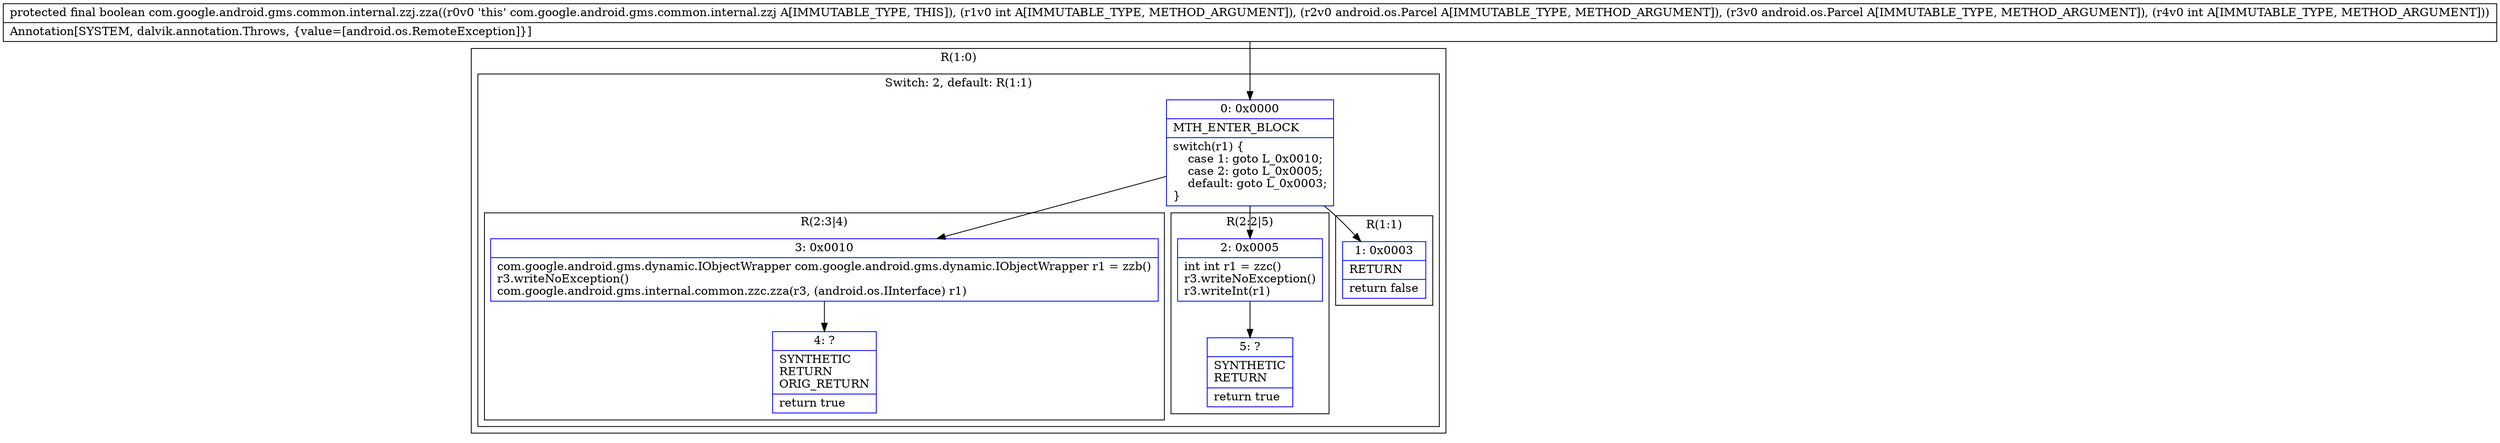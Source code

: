 digraph "CFG forcom.google.android.gms.common.internal.zzj.zza(ILandroid\/os\/Parcel;Landroid\/os\/Parcel;I)Z" {
subgraph cluster_Region_907638312 {
label = "R(1:0)";
node [shape=record,color=blue];
subgraph cluster_SwitchRegion_1840595685 {
label = "Switch: 2, default: R(1:1)";
node [shape=record,color=blue];
Node_0 [shape=record,label="{0\:\ 0x0000|MTH_ENTER_BLOCK\l|switch(r1) \{\l    case 1: goto L_0x0010;\l    case 2: goto L_0x0005;\l    default: goto L_0x0003;\l\}\l}"];
subgraph cluster_Region_2047782106 {
label = "R(2:3|4)";
node [shape=record,color=blue];
Node_3 [shape=record,label="{3\:\ 0x0010|com.google.android.gms.dynamic.IObjectWrapper com.google.android.gms.dynamic.IObjectWrapper r1 = zzb()\lr3.writeNoException()\lcom.google.android.gms.internal.common.zzc.zza(r3, (android.os.IInterface) r1)\l}"];
Node_4 [shape=record,label="{4\:\ ?|SYNTHETIC\lRETURN\lORIG_RETURN\l|return true\l}"];
}
subgraph cluster_Region_241631205 {
label = "R(2:2|5)";
node [shape=record,color=blue];
Node_2 [shape=record,label="{2\:\ 0x0005|int int r1 = zzc()\lr3.writeNoException()\lr3.writeInt(r1)\l}"];
Node_5 [shape=record,label="{5\:\ ?|SYNTHETIC\lRETURN\l|return true\l}"];
}
subgraph cluster_Region_643167787 {
label = "R(1:1)";
node [shape=record,color=blue];
Node_1 [shape=record,label="{1\:\ 0x0003|RETURN\l|return false\l}"];
}
}
}
MethodNode[shape=record,label="{protected final boolean com.google.android.gms.common.internal.zzj.zza((r0v0 'this' com.google.android.gms.common.internal.zzj A[IMMUTABLE_TYPE, THIS]), (r1v0 int A[IMMUTABLE_TYPE, METHOD_ARGUMENT]), (r2v0 android.os.Parcel A[IMMUTABLE_TYPE, METHOD_ARGUMENT]), (r3v0 android.os.Parcel A[IMMUTABLE_TYPE, METHOD_ARGUMENT]), (r4v0 int A[IMMUTABLE_TYPE, METHOD_ARGUMENT]))  | Annotation[SYSTEM, dalvik.annotation.Throws, \{value=[android.os.RemoteException]\}]\l}"];
MethodNode -> Node_0;
Node_0 -> Node_1;
Node_0 -> Node_2;
Node_0 -> Node_3;
Node_3 -> Node_4;
Node_2 -> Node_5;
}

